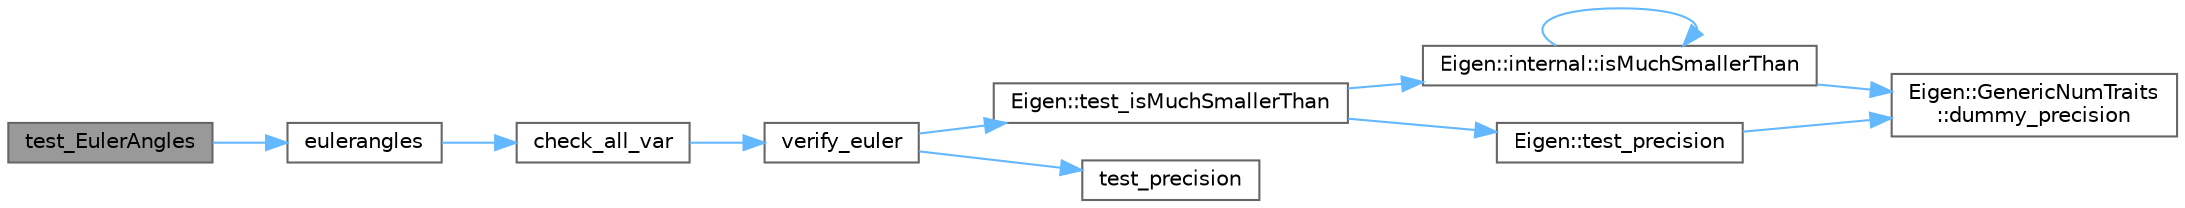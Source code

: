 digraph "test_EulerAngles"
{
 // LATEX_PDF_SIZE
  bgcolor="transparent";
  edge [fontname=Helvetica,fontsize=10,labelfontname=Helvetica,labelfontsize=10];
  node [fontname=Helvetica,fontsize=10,shape=box,height=0.2,width=0.4];
  rankdir="LR";
  Node1 [id="Node000001",label="test_EulerAngles",height=0.2,width=0.4,color="gray40", fillcolor="grey60", style="filled", fontcolor="black",tooltip=" "];
  Node1 -> Node2 [id="edge11_Node000001_Node000002",color="steelblue1",style="solid",tooltip=" "];
  Node2 [id="Node000002",label="eulerangles",height=0.2,width=0.4,color="grey40", fillcolor="white", style="filled",URL="$geo__eulerangles_8cpp.html#a34bc4cd7df3148e720ffe58684c50e4a",tooltip=" "];
  Node2 -> Node3 [id="edge12_Node000002_Node000003",color="steelblue1",style="solid",tooltip=" "];
  Node3 [id="Node000003",label="check_all_var",height=0.2,width=0.4,color="grey40", fillcolor="white", style="filled",URL="$geo__eulerangles_8cpp.html#af73d6098f2d25b9901839c60037c6474",tooltip=" "];
  Node3 -> Node4 [id="edge13_Node000003_Node000004",color="steelblue1",style="solid",tooltip=" "];
  Node4 [id="Node000004",label="verify_euler",height=0.2,width=0.4,color="grey40", fillcolor="white", style="filled",URL="$geo__eulerangles_8cpp.html#a2555900353b22c3df3d92616b848f6c7",tooltip=" "];
  Node4 -> Node5 [id="edge14_Node000004_Node000005",color="steelblue1",style="solid",tooltip=" "];
  Node5 [id="Node000005",label="Eigen::test_isMuchSmallerThan",height=0.2,width=0.4,color="grey40", fillcolor="white", style="filled",URL="$namespace_eigen.html#a6a0c30775a04443b5ab0c84e9771f1f1",tooltip=" "];
  Node5 -> Node6 [id="edge15_Node000005_Node000006",color="steelblue1",style="solid",tooltip=" "];
  Node6 [id="Node000006",label="Eigen::internal::isMuchSmallerThan",height=0.2,width=0.4,color="grey40", fillcolor="white", style="filled",URL="$namespace_eigen_1_1internal.html#a84d9a116f1410c45670db495257f64ac",tooltip=" "];
  Node6 -> Node7 [id="edge16_Node000006_Node000007",color="steelblue1",style="solid",tooltip=" "];
  Node7 [id="Node000007",label="Eigen::GenericNumTraits\l::dummy_precision",height=0.2,width=0.4,color="grey40", fillcolor="white", style="filled",URL="$struct_eigen_1_1_generic_num_traits.html#a77dc085cf094c377faaf0c520e3e4efa",tooltip=" "];
  Node6 -> Node6 [id="edge17_Node000006_Node000006",color="steelblue1",style="solid",tooltip=" "];
  Node5 -> Node8 [id="edge18_Node000005_Node000008",color="steelblue1",style="solid",tooltip=" "];
  Node8 [id="Node000008",label="Eigen::test_precision",height=0.2,width=0.4,color="grey40", fillcolor="white", style="filled",URL="$namespace_eigen.html#a59fa1c0c2d234197bce8d461a4776793",tooltip=" "];
  Node8 -> Node7 [id="edge19_Node000008_Node000007",color="steelblue1",style="solid",tooltip=" "];
  Node4 -> Node9 [id="edge20_Node000004_Node000009",color="steelblue1",style="solid",tooltip=" "];
  Node9 [id="Node000009",label="test_precision",height=0.2,width=0.4,color="grey40", fillcolor="white", style="filled",URL="$spbenchsolver_8h.html#ac873ccd2d8b50aa74f31783a38ba5d99",tooltip=" "];
}
